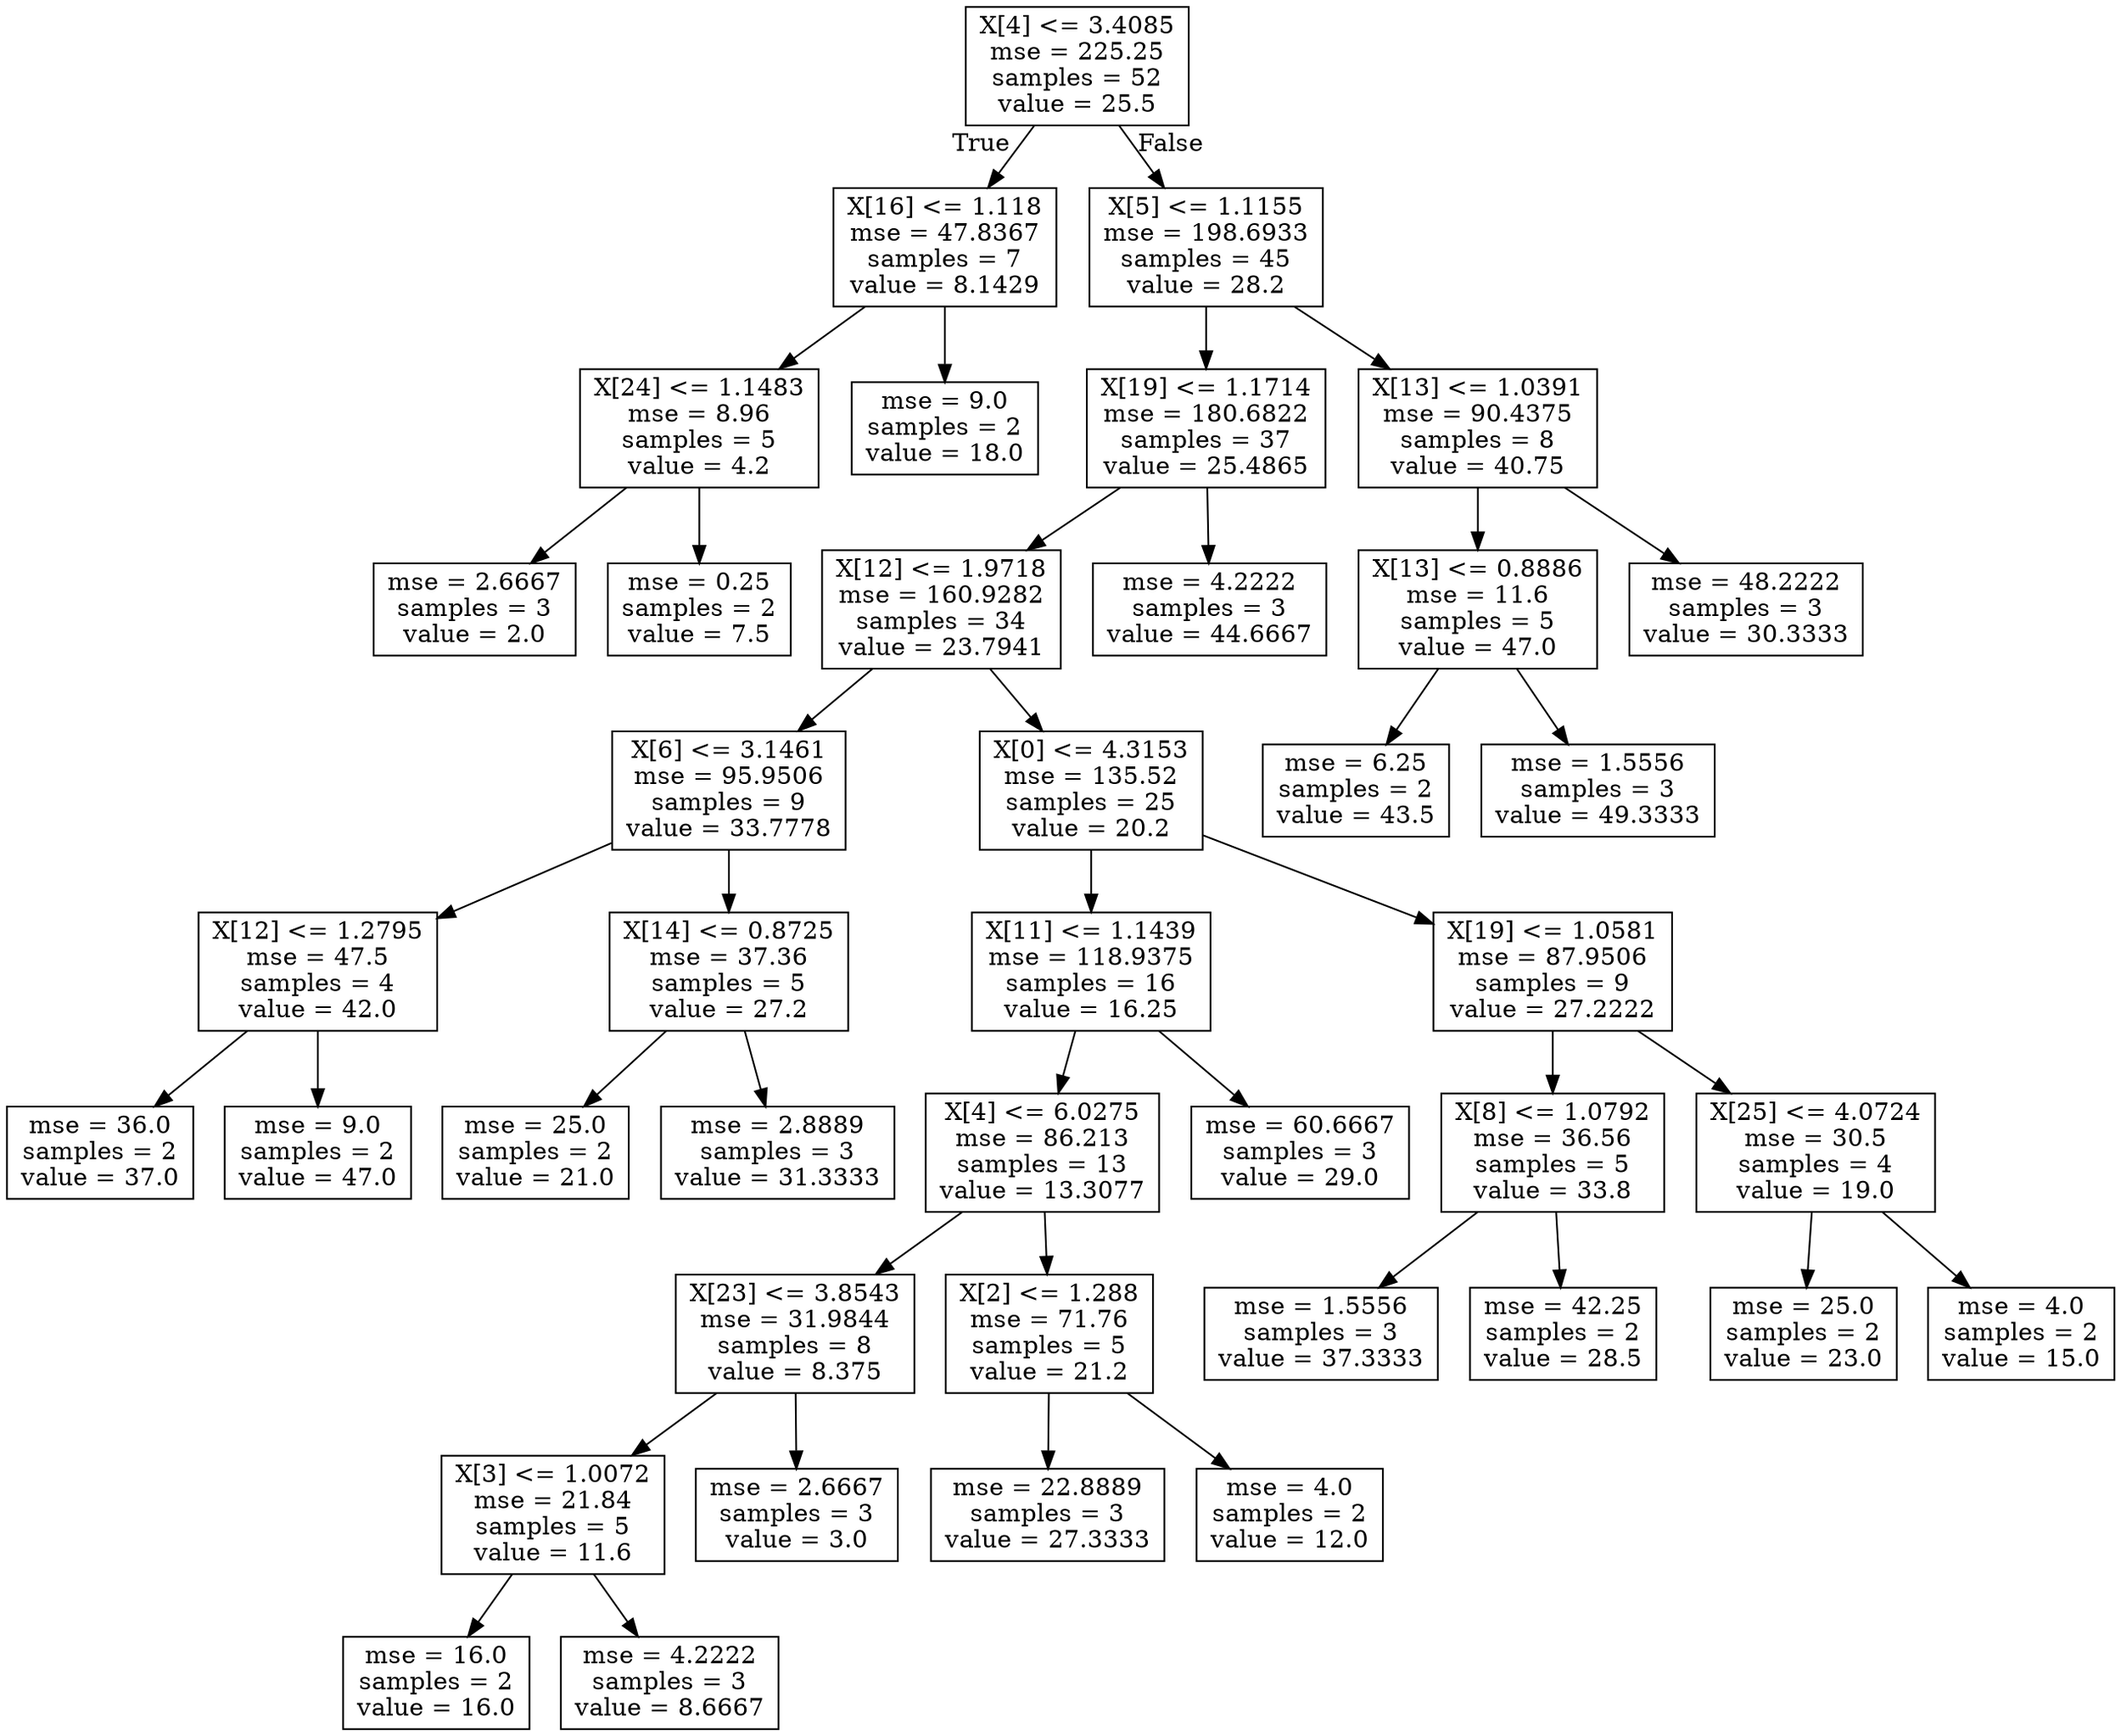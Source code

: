 digraph Tree {
node [shape=box] ;
0 [label="X[4] <= 3.4085\nmse = 225.25\nsamples = 52\nvalue = 25.5"] ;
1 [label="X[16] <= 1.118\nmse = 47.8367\nsamples = 7\nvalue = 8.1429"] ;
0 -> 1 [labeldistance=2.5, labelangle=45, headlabel="True"] ;
2 [label="X[24] <= 1.1483\nmse = 8.96\nsamples = 5\nvalue = 4.2"] ;
1 -> 2 ;
3 [label="mse = 2.6667\nsamples = 3\nvalue = 2.0"] ;
2 -> 3 ;
4 [label="mse = 0.25\nsamples = 2\nvalue = 7.5"] ;
2 -> 4 ;
5 [label="mse = 9.0\nsamples = 2\nvalue = 18.0"] ;
1 -> 5 ;
6 [label="X[5] <= 1.1155\nmse = 198.6933\nsamples = 45\nvalue = 28.2"] ;
0 -> 6 [labeldistance=2.5, labelangle=-45, headlabel="False"] ;
7 [label="X[19] <= 1.1714\nmse = 180.6822\nsamples = 37\nvalue = 25.4865"] ;
6 -> 7 ;
8 [label="X[12] <= 1.9718\nmse = 160.9282\nsamples = 34\nvalue = 23.7941"] ;
7 -> 8 ;
9 [label="X[6] <= 3.1461\nmse = 95.9506\nsamples = 9\nvalue = 33.7778"] ;
8 -> 9 ;
10 [label="X[12] <= 1.2795\nmse = 47.5\nsamples = 4\nvalue = 42.0"] ;
9 -> 10 ;
11 [label="mse = 36.0\nsamples = 2\nvalue = 37.0"] ;
10 -> 11 ;
12 [label="mse = 9.0\nsamples = 2\nvalue = 47.0"] ;
10 -> 12 ;
13 [label="X[14] <= 0.8725\nmse = 37.36\nsamples = 5\nvalue = 27.2"] ;
9 -> 13 ;
14 [label="mse = 25.0\nsamples = 2\nvalue = 21.0"] ;
13 -> 14 ;
15 [label="mse = 2.8889\nsamples = 3\nvalue = 31.3333"] ;
13 -> 15 ;
16 [label="X[0] <= 4.3153\nmse = 135.52\nsamples = 25\nvalue = 20.2"] ;
8 -> 16 ;
17 [label="X[11] <= 1.1439\nmse = 118.9375\nsamples = 16\nvalue = 16.25"] ;
16 -> 17 ;
18 [label="X[4] <= 6.0275\nmse = 86.213\nsamples = 13\nvalue = 13.3077"] ;
17 -> 18 ;
19 [label="X[23] <= 3.8543\nmse = 31.9844\nsamples = 8\nvalue = 8.375"] ;
18 -> 19 ;
20 [label="X[3] <= 1.0072\nmse = 21.84\nsamples = 5\nvalue = 11.6"] ;
19 -> 20 ;
21 [label="mse = 16.0\nsamples = 2\nvalue = 16.0"] ;
20 -> 21 ;
22 [label="mse = 4.2222\nsamples = 3\nvalue = 8.6667"] ;
20 -> 22 ;
23 [label="mse = 2.6667\nsamples = 3\nvalue = 3.0"] ;
19 -> 23 ;
24 [label="X[2] <= 1.288\nmse = 71.76\nsamples = 5\nvalue = 21.2"] ;
18 -> 24 ;
25 [label="mse = 22.8889\nsamples = 3\nvalue = 27.3333"] ;
24 -> 25 ;
26 [label="mse = 4.0\nsamples = 2\nvalue = 12.0"] ;
24 -> 26 ;
27 [label="mse = 60.6667\nsamples = 3\nvalue = 29.0"] ;
17 -> 27 ;
28 [label="X[19] <= 1.0581\nmse = 87.9506\nsamples = 9\nvalue = 27.2222"] ;
16 -> 28 ;
29 [label="X[8] <= 1.0792\nmse = 36.56\nsamples = 5\nvalue = 33.8"] ;
28 -> 29 ;
30 [label="mse = 1.5556\nsamples = 3\nvalue = 37.3333"] ;
29 -> 30 ;
31 [label="mse = 42.25\nsamples = 2\nvalue = 28.5"] ;
29 -> 31 ;
32 [label="X[25] <= 4.0724\nmse = 30.5\nsamples = 4\nvalue = 19.0"] ;
28 -> 32 ;
33 [label="mse = 25.0\nsamples = 2\nvalue = 23.0"] ;
32 -> 33 ;
34 [label="mse = 4.0\nsamples = 2\nvalue = 15.0"] ;
32 -> 34 ;
35 [label="mse = 4.2222\nsamples = 3\nvalue = 44.6667"] ;
7 -> 35 ;
36 [label="X[13] <= 1.0391\nmse = 90.4375\nsamples = 8\nvalue = 40.75"] ;
6 -> 36 ;
37 [label="X[13] <= 0.8886\nmse = 11.6\nsamples = 5\nvalue = 47.0"] ;
36 -> 37 ;
38 [label="mse = 6.25\nsamples = 2\nvalue = 43.5"] ;
37 -> 38 ;
39 [label="mse = 1.5556\nsamples = 3\nvalue = 49.3333"] ;
37 -> 39 ;
40 [label="mse = 48.2222\nsamples = 3\nvalue = 30.3333"] ;
36 -> 40 ;
}